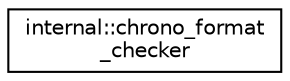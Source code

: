 digraph "Иерархия классов. Графический вид."
{
  edge [fontname="Helvetica",fontsize="10",labelfontname="Helvetica",labelfontsize="10"];
  node [fontname="Helvetica",fontsize="10",shape=record];
  rankdir="LR";
  Node0 [label="internal::chrono_format\l_checker",height=0.2,width=0.4,color="black", fillcolor="white", style="filled",URL="$structinternal_1_1chrono__format__checker.html"];
}
